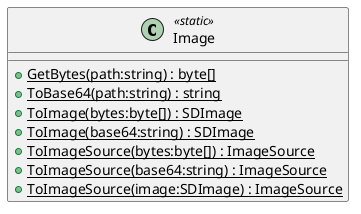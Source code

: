 @startuml
class Image <<static>> {
    + {static} GetBytes(path:string) : byte[]
    + {static} ToBase64(path:string) : string
    + {static} ToImage(bytes:byte[]) : SDImage
    + {static} ToImage(base64:string) : SDImage
    + {static} ToImageSource(bytes:byte[]) : ImageSource
    + {static} ToImageSource(base64:string) : ImageSource
    + {static} ToImageSource(image:SDImage) : ImageSource
}
@enduml
